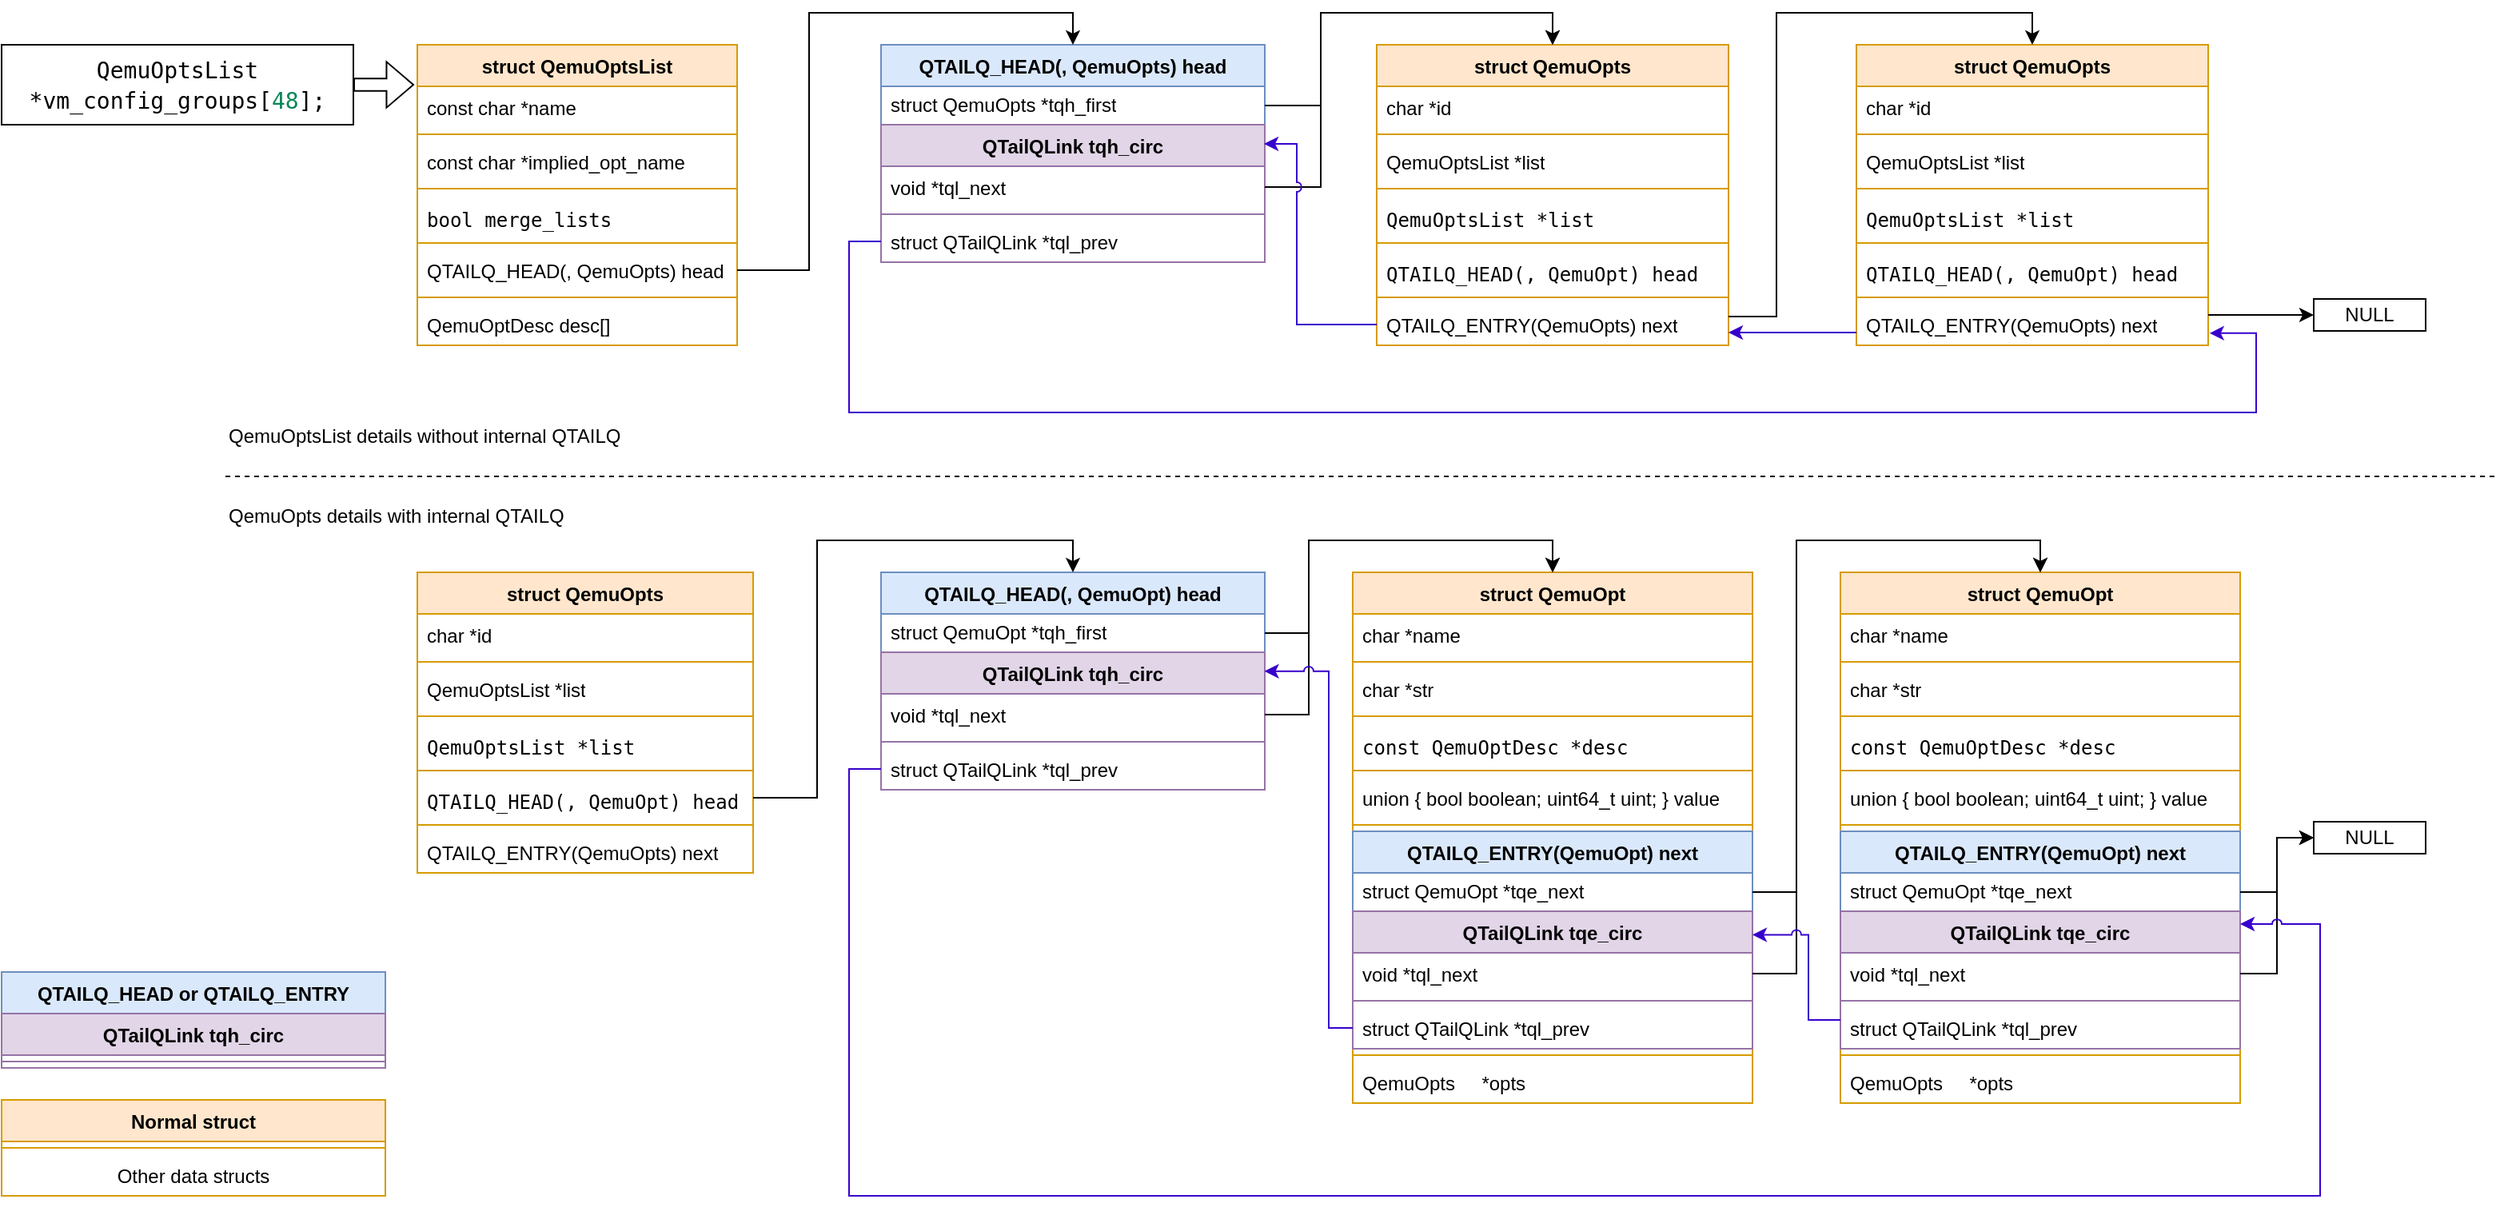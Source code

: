 <mxfile version="@DRAWIO-VERSION@">
  <diagram name="第 1 页" id="wlCmovf6M4y3ghpHGSrA">
    <mxGraphModel dx="1728" dy="1122" grid="1" gridSize="10" guides="1" tooltips="1" connect="1" arrows="1" fold="1" page="1" pageScale="1" pageWidth="827" pageHeight="1169" math="0" shadow="0">
      <root>
        <mxCell id="0" />
        <mxCell id="1" parent="0" />
        <mxCell id="dmKb26-EE7EQQu3DMDBA-1" value="struct QemuOptsList" style="swimlane;fontStyle=1;align=center;verticalAlign=top;childLayout=stackLayout;horizontal=1;startSize=26;horizontalStack=0;resizeParent=1;resizeParentMax=0;resizeLast=0;collapsible=1;marginBottom=0;whiteSpace=wrap;html=1;fillColor=#ffe6cc;strokeColor=#d79b00;" parent="1" vertex="1">
          <mxGeometry x="290" y="50" width="200" height="188" as="geometry">
            <mxRectangle x="70" y="60" width="160" height="30" as="alternateBounds" />
          </mxGeometry>
        </mxCell>
        <mxCell id="dmKb26-EE7EQQu3DMDBA-2" value="const char *name" style="text;strokeColor=none;fillColor=none;align=left;verticalAlign=top;spacingLeft=4;spacingRight=4;overflow=hidden;rotatable=0;points=[[0,0.5],[1,0.5]];portConstraint=eastwest;whiteSpace=wrap;html=1;" parent="dmKb26-EE7EQQu3DMDBA-1" vertex="1">
          <mxGeometry y="26" width="200" height="26" as="geometry" />
        </mxCell>
        <mxCell id="dmKb26-EE7EQQu3DMDBA-3" value="" style="line;strokeWidth=1;fillColor=none;align=left;verticalAlign=middle;spacingTop=-1;spacingLeft=3;spacingRight=3;rotatable=0;labelPosition=right;points=[];portConstraint=eastwest;strokeColor=inherit;" parent="dmKb26-EE7EQQu3DMDBA-1" vertex="1">
          <mxGeometry y="52" width="200" height="8" as="geometry" />
        </mxCell>
        <mxCell id="dmKb26-EE7EQQu3DMDBA-4" value="const char *implied_opt_name" style="text;strokeColor=none;fillColor=none;align=left;verticalAlign=top;spacingLeft=4;spacingRight=4;overflow=hidden;rotatable=0;points=[[0,0.5],[1,0.5]];portConstraint=eastwest;whiteSpace=wrap;html=1;" parent="dmKb26-EE7EQQu3DMDBA-1" vertex="1">
          <mxGeometry y="60" width="200" height="26" as="geometry" />
        </mxCell>
        <mxCell id="dmKb26-EE7EQQu3DMDBA-11" style="line;strokeWidth=1;fillColor=none;align=left;verticalAlign=middle;spacingTop=-1;spacingLeft=3;spacingRight=3;rotatable=0;labelPosition=right;points=[];portConstraint=eastwest;strokeColor=inherit;" parent="dmKb26-EE7EQQu3DMDBA-1" vertex="1">
          <mxGeometry y="86" width="200" height="8" as="geometry" />
        </mxCell>
        <mxCell id="dmKb26-EE7EQQu3DMDBA-12" value="&lt;div style=&quot;background-color: rgb(255, 255, 255); font-family: &amp;quot;Droid Sans Mono&amp;quot;, &amp;quot;monospace&amp;quot;, monospace; line-height: 19px;&quot;&gt;&lt;font style=&quot;font-size: 12px;&quot;&gt;bool merge_lists&lt;/font&gt;&lt;/div&gt;" style="text;strokeColor=none;fillColor=none;align=left;verticalAlign=top;spacingLeft=4;spacingRight=4;overflow=hidden;rotatable=0;points=[[0,0.5],[1,0.5]];portConstraint=eastwest;whiteSpace=wrap;html=1;" parent="dmKb26-EE7EQQu3DMDBA-1" vertex="1">
          <mxGeometry y="94" width="200" height="26" as="geometry" />
        </mxCell>
        <mxCell id="dmKb26-EE7EQQu3DMDBA-10" style="line;strokeWidth=1;fillColor=none;align=left;verticalAlign=middle;spacingTop=-1;spacingLeft=3;spacingRight=3;rotatable=0;labelPosition=right;points=[];portConstraint=eastwest;strokeColor=inherit;" parent="dmKb26-EE7EQQu3DMDBA-1" vertex="1">
          <mxGeometry y="120" width="200" height="8" as="geometry" />
        </mxCell>
        <mxCell id="dmKb26-EE7EQQu3DMDBA-13" value="QTAILQ_HEAD(, QemuOpts) head" style="text;strokeColor=none;fillColor=none;align=left;verticalAlign=top;spacingLeft=4;spacingRight=4;overflow=hidden;rotatable=0;points=[[0,0.5],[1,0.5]];portConstraint=eastwest;whiteSpace=wrap;html=1;" parent="dmKb26-EE7EQQu3DMDBA-1" vertex="1">
          <mxGeometry y="128" width="200" height="26" as="geometry" />
        </mxCell>
        <mxCell id="dmKb26-EE7EQQu3DMDBA-15" style="line;strokeWidth=1;fillColor=none;align=left;verticalAlign=middle;spacingTop=-1;spacingLeft=3;spacingRight=3;rotatable=0;labelPosition=right;points=[];portConstraint=eastwest;strokeColor=inherit;" parent="dmKb26-EE7EQQu3DMDBA-1" vertex="1">
          <mxGeometry y="154" width="200" height="8" as="geometry" />
        </mxCell>
        <mxCell id="dmKb26-EE7EQQu3DMDBA-14" value="QemuOptDesc desc[]" style="text;strokeColor=none;fillColor=none;align=left;verticalAlign=top;spacingLeft=4;spacingRight=4;overflow=hidden;rotatable=0;points=[[0,0.5],[1,0.5]];portConstraint=eastwest;whiteSpace=wrap;html=1;" parent="dmKb26-EE7EQQu3DMDBA-1" vertex="1">
          <mxGeometry y="162" width="200" height="26" as="geometry" />
        </mxCell>
        <mxCell id="dmKb26-EE7EQQu3DMDBA-16" value="struct QemuOpt" style="swimlane;fontStyle=1;align=center;verticalAlign=top;childLayout=stackLayout;horizontal=1;startSize=26;horizontalStack=0;resizeParent=1;resizeParentMax=0;resizeLast=0;collapsible=1;marginBottom=0;whiteSpace=wrap;html=1;fillColor=#ffe6cc;strokeColor=#d79b00;" parent="1" vertex="1">
          <mxGeometry x="875" y="380" width="250" height="332" as="geometry">
            <mxRectangle x="70" y="60" width="160" height="30" as="alternateBounds" />
          </mxGeometry>
        </mxCell>
        <mxCell id="dmKb26-EE7EQQu3DMDBA-17" value="char *name" style="text;strokeColor=none;fillColor=none;align=left;verticalAlign=top;spacingLeft=4;spacingRight=4;overflow=hidden;rotatable=0;points=[[0,0.5],[1,0.5]];portConstraint=eastwest;whiteSpace=wrap;html=1;" parent="dmKb26-EE7EQQu3DMDBA-16" vertex="1">
          <mxGeometry y="26" width="250" height="26" as="geometry" />
        </mxCell>
        <mxCell id="dmKb26-EE7EQQu3DMDBA-18" value="" style="line;strokeWidth=1;fillColor=none;align=left;verticalAlign=middle;spacingTop=-1;spacingLeft=3;spacingRight=3;rotatable=0;labelPosition=right;points=[];portConstraint=eastwest;strokeColor=inherit;" parent="dmKb26-EE7EQQu3DMDBA-16" vertex="1">
          <mxGeometry y="52" width="250" height="8" as="geometry" />
        </mxCell>
        <mxCell id="dmKb26-EE7EQQu3DMDBA-19" value="char *str" style="text;strokeColor=none;fillColor=none;align=left;verticalAlign=top;spacingLeft=4;spacingRight=4;overflow=hidden;rotatable=0;points=[[0,0.5],[1,0.5]];portConstraint=eastwest;whiteSpace=wrap;html=1;" parent="dmKb26-EE7EQQu3DMDBA-16" vertex="1">
          <mxGeometry y="60" width="250" height="26" as="geometry" />
        </mxCell>
        <mxCell id="dmKb26-EE7EQQu3DMDBA-20" style="line;strokeWidth=1;fillColor=none;align=left;verticalAlign=middle;spacingTop=-1;spacingLeft=3;spacingRight=3;rotatable=0;labelPosition=right;points=[];portConstraint=eastwest;strokeColor=inherit;" parent="dmKb26-EE7EQQu3DMDBA-16" vertex="1">
          <mxGeometry y="86" width="250" height="8" as="geometry" />
        </mxCell>
        <mxCell id="dmKb26-EE7EQQu3DMDBA-21" value="&lt;div style=&quot;background-color: rgb(255, 255, 255); font-family: &amp;quot;Droid Sans Mono&amp;quot;, &amp;quot;monospace&amp;quot;, monospace; line-height: 19px;&quot;&gt;&lt;font style=&quot;font-size: 12px;&quot;&gt;const QemuOptDesc *desc&lt;/font&gt;&lt;/div&gt;" style="text;strokeColor=none;fillColor=none;align=left;verticalAlign=top;spacingLeft=4;spacingRight=4;overflow=hidden;rotatable=0;points=[[0,0.5],[1,0.5]];portConstraint=eastwest;whiteSpace=wrap;html=1;" parent="dmKb26-EE7EQQu3DMDBA-16" vertex="1">
          <mxGeometry y="94" width="250" height="26" as="geometry" />
        </mxCell>
        <mxCell id="dmKb26-EE7EQQu3DMDBA-22" style="line;strokeWidth=1;fillColor=none;align=left;verticalAlign=middle;spacingTop=-1;spacingLeft=3;spacingRight=3;rotatable=0;labelPosition=right;points=[];portConstraint=eastwest;strokeColor=inherit;" parent="dmKb26-EE7EQQu3DMDBA-16" vertex="1">
          <mxGeometry y="120" width="250" height="8" as="geometry" />
        </mxCell>
        <mxCell id="dmKb26-EE7EQQu3DMDBA-23" value="&lt;div&gt;union {&lt;span style=&quot;background-color: initial;&quot;&gt;&amp;nbsp;bool boolean;&lt;/span&gt;&lt;span style=&quot;background-color: initial;&quot;&gt;&amp;nbsp;uint64_t uint;&lt;/span&gt;&lt;span style=&quot;background-color: initial;&quot;&gt;&amp;nbsp;} value&lt;/span&gt;&lt;/div&gt;" style="text;strokeColor=none;fillColor=none;align=left;verticalAlign=top;spacingLeft=4;spacingRight=4;overflow=hidden;rotatable=0;points=[[0,0.5],[1,0.5]];portConstraint=eastwest;whiteSpace=wrap;html=1;" parent="dmKb26-EE7EQQu3DMDBA-16" vertex="1">
          <mxGeometry y="128" width="250" height="26" as="geometry" />
        </mxCell>
        <mxCell id="dmKb26-EE7EQQu3DMDBA-24" style="line;strokeWidth=1;fillColor=none;align=left;verticalAlign=middle;spacingTop=-1;spacingLeft=3;spacingRight=3;rotatable=0;labelPosition=right;points=[];portConstraint=eastwest;strokeColor=inherit;" parent="dmKb26-EE7EQQu3DMDBA-16" vertex="1">
          <mxGeometry y="154" width="250" height="8" as="geometry" />
        </mxCell>
        <mxCell id="dmKb26-EE7EQQu3DMDBA-71" value="QTAILQ_ENTRY(QemuOpt) next" style="swimlane;fontStyle=1;align=center;verticalAlign=top;childLayout=stackLayout;horizontal=1;startSize=26;horizontalStack=0;resizeParent=1;resizeParentMax=0;resizeLast=0;collapsible=1;marginBottom=0;whiteSpace=wrap;html=1;fillColor=#dae8fc;strokeColor=#6c8ebf;" parent="dmKb26-EE7EQQu3DMDBA-16" vertex="1">
          <mxGeometry y="162" width="250" height="136" as="geometry">
            <mxRectangle y="162" width="250" height="30" as="alternateBounds" />
          </mxGeometry>
        </mxCell>
        <mxCell id="dmKb26-EE7EQQu3DMDBA-72" value="struct QemuOpt *tqe_next" style="text;strokeColor=none;fillColor=none;align=left;verticalAlign=middle;spacingLeft=4;spacingRight=4;overflow=hidden;rotatable=0;points=[[0,0.5],[1,0.5]];portConstraint=eastwest;whiteSpace=wrap;html=1;" parent="dmKb26-EE7EQQu3DMDBA-71" vertex="1">
          <mxGeometry y="26" width="250" height="24" as="geometry" />
        </mxCell>
        <mxCell id="dmKb26-EE7EQQu3DMDBA-73" value="QTailQLink&amp;nbsp;tqe_circ" style="swimlane;fontStyle=1;align=center;verticalAlign=top;childLayout=stackLayout;horizontal=1;startSize=26;horizontalStack=0;resizeParent=1;resizeParentMax=0;resizeLast=0;collapsible=1;marginBottom=0;whiteSpace=wrap;html=1;fillColor=#e1d5e7;strokeColor=#9673a6;" parent="dmKb26-EE7EQQu3DMDBA-71" vertex="1">
          <mxGeometry y="50" width="250" height="86" as="geometry">
            <mxRectangle y="50" width="250" height="30" as="alternateBounds" />
          </mxGeometry>
        </mxCell>
        <mxCell id="dmKb26-EE7EQQu3DMDBA-74" value="void *tql_next" style="text;strokeColor=none;fillColor=none;align=left;verticalAlign=top;spacingLeft=4;spacingRight=4;overflow=hidden;rotatable=0;points=[[0,0.5],[1,0.5]];portConstraint=eastwest;whiteSpace=wrap;html=1;" parent="dmKb26-EE7EQQu3DMDBA-73" vertex="1">
          <mxGeometry y="26" width="250" height="26" as="geometry" />
        </mxCell>
        <mxCell id="dmKb26-EE7EQQu3DMDBA-75" value="" style="line;strokeWidth=1;fillColor=none;align=left;verticalAlign=middle;spacingTop=-1;spacingLeft=3;spacingRight=3;rotatable=0;labelPosition=right;points=[];portConstraint=eastwest;strokeColor=inherit;" parent="dmKb26-EE7EQQu3DMDBA-73" vertex="1">
          <mxGeometry y="52" width="250" height="8" as="geometry" />
        </mxCell>
        <mxCell id="dmKb26-EE7EQQu3DMDBA-76" value="struct QTailQLink *tql_prev" style="text;strokeColor=none;fillColor=none;align=left;verticalAlign=top;spacingLeft=4;spacingRight=4;overflow=hidden;rotatable=0;points=[[0,0.5],[1,0.5]];portConstraint=eastwest;whiteSpace=wrap;html=1;" parent="dmKb26-EE7EQQu3DMDBA-73" vertex="1">
          <mxGeometry y="60" width="250" height="26" as="geometry" />
        </mxCell>
        <mxCell id="dmKb26-EE7EQQu3DMDBA-27" style="line;strokeWidth=1;fillColor=none;align=left;verticalAlign=middle;spacingTop=-1;spacingLeft=3;spacingRight=3;rotatable=0;labelPosition=right;points=[];portConstraint=eastwest;strokeColor=inherit;" parent="dmKb26-EE7EQQu3DMDBA-16" vertex="1">
          <mxGeometry y="298" width="250" height="8" as="geometry" />
        </mxCell>
        <mxCell id="dmKb26-EE7EQQu3DMDBA-25" value="QemuOpts&amp;nbsp; &amp;nbsp; &amp;nbsp;*opts" style="text;strokeColor=none;fillColor=none;align=left;verticalAlign=top;spacingLeft=4;spacingRight=4;overflow=hidden;rotatable=0;points=[[0,0.5],[1,0.5]];portConstraint=eastwest;whiteSpace=wrap;html=1;" parent="dmKb26-EE7EQQu3DMDBA-16" vertex="1">
          <mxGeometry y="306" width="250" height="26" as="geometry" />
        </mxCell>
        <mxCell id="dmKb26-EE7EQQu3DMDBA-28" value="struct QemuOpts" style="swimlane;fontStyle=1;align=center;verticalAlign=top;childLayout=stackLayout;horizontal=1;startSize=26;horizontalStack=0;resizeParent=1;resizeParentMax=0;resizeLast=0;collapsible=1;marginBottom=0;whiteSpace=wrap;html=1;fillColor=#ffe6cc;strokeColor=#d79b00;" parent="1" vertex="1">
          <mxGeometry x="290" y="380" width="210" height="188" as="geometry">
            <mxRectangle x="70" y="60" width="160" height="30" as="alternateBounds" />
          </mxGeometry>
        </mxCell>
        <mxCell id="dmKb26-EE7EQQu3DMDBA-29" value="char *id" style="text;strokeColor=none;fillColor=none;align=left;verticalAlign=top;spacingLeft=4;spacingRight=4;overflow=hidden;rotatable=0;points=[[0,0.5],[1,0.5]];portConstraint=eastwest;whiteSpace=wrap;html=1;" parent="dmKb26-EE7EQQu3DMDBA-28" vertex="1">
          <mxGeometry y="26" width="210" height="26" as="geometry" />
        </mxCell>
        <mxCell id="dmKb26-EE7EQQu3DMDBA-30" value="" style="line;strokeWidth=1;fillColor=none;align=left;verticalAlign=middle;spacingTop=-1;spacingLeft=3;spacingRight=3;rotatable=0;labelPosition=right;points=[];portConstraint=eastwest;strokeColor=inherit;" parent="dmKb26-EE7EQQu3DMDBA-28" vertex="1">
          <mxGeometry y="52" width="210" height="8" as="geometry" />
        </mxCell>
        <mxCell id="dmKb26-EE7EQQu3DMDBA-31" value="QemuOptsList *list" style="text;strokeColor=none;fillColor=none;align=left;verticalAlign=top;spacingLeft=4;spacingRight=4;overflow=hidden;rotatable=0;points=[[0,0.5],[1,0.5]];portConstraint=eastwest;whiteSpace=wrap;html=1;" parent="dmKb26-EE7EQQu3DMDBA-28" vertex="1">
          <mxGeometry y="60" width="210" height="26" as="geometry" />
        </mxCell>
        <mxCell id="dmKb26-EE7EQQu3DMDBA-32" style="line;strokeWidth=1;fillColor=none;align=left;verticalAlign=middle;spacingTop=-1;spacingLeft=3;spacingRight=3;rotatable=0;labelPosition=right;points=[];portConstraint=eastwest;strokeColor=inherit;" parent="dmKb26-EE7EQQu3DMDBA-28" vertex="1">
          <mxGeometry y="86" width="210" height="8" as="geometry" />
        </mxCell>
        <mxCell id="dmKb26-EE7EQQu3DMDBA-33" value="&lt;div style=&quot;background-color: rgb(255, 255, 255); font-family: &amp;quot;Droid Sans Mono&amp;quot;, &amp;quot;monospace&amp;quot;, monospace; line-height: 19px;&quot;&gt;&lt;font style=&quot;font-size: 12px;&quot;&gt;QemuOptsList *list&lt;/font&gt;&lt;/div&gt;" style="text;strokeColor=none;fillColor=none;align=left;verticalAlign=top;spacingLeft=4;spacingRight=4;overflow=hidden;rotatable=0;points=[[0,0.5],[1,0.5]];portConstraint=eastwest;whiteSpace=wrap;html=1;" parent="dmKb26-EE7EQQu3DMDBA-28" vertex="1">
          <mxGeometry y="94" width="210" height="26" as="geometry" />
        </mxCell>
        <mxCell id="dmKb26-EE7EQQu3DMDBA-34" style="line;strokeWidth=1;fillColor=none;align=left;verticalAlign=middle;spacingTop=-1;spacingLeft=3;spacingRight=3;rotatable=0;labelPosition=right;points=[];portConstraint=eastwest;strokeColor=inherit;" parent="dmKb26-EE7EQQu3DMDBA-28" vertex="1">
          <mxGeometry y="120" width="210" height="8" as="geometry" />
        </mxCell>
        <mxCell id="dmKb26-EE7EQQu3DMDBA-35" value="&lt;div style=&quot;background-color: rgb(255, 255, 255); line-height: 19px;&quot;&gt;&lt;font face=&quot;Droid Sans Mono, monospace, monospace&quot;&gt;QTAILQ_HEAD(, QemuOpt) head&lt;/font&gt;&lt;br&gt;&lt;/div&gt;" style="text;strokeColor=none;fillColor=none;align=left;verticalAlign=top;spacingLeft=4;spacingRight=4;overflow=hidden;rotatable=0;points=[[0,0.5],[1,0.5]];portConstraint=eastwest;whiteSpace=wrap;html=1;" parent="dmKb26-EE7EQQu3DMDBA-28" vertex="1">
          <mxGeometry y="128" width="210" height="26" as="geometry" />
        </mxCell>
        <mxCell id="dmKb26-EE7EQQu3DMDBA-36" style="line;strokeWidth=1;fillColor=none;align=left;verticalAlign=middle;spacingTop=-1;spacingLeft=3;spacingRight=3;rotatable=0;labelPosition=right;points=[];portConstraint=eastwest;strokeColor=inherit;" parent="dmKb26-EE7EQQu3DMDBA-28" vertex="1">
          <mxGeometry y="154" width="210" height="8" as="geometry" />
        </mxCell>
        <mxCell id="dmKb26-EE7EQQu3DMDBA-37" value="QTAILQ_ENTRY(QemuOpts) next" style="text;strokeColor=none;fillColor=none;align=left;verticalAlign=top;spacingLeft=4;spacingRight=4;overflow=hidden;rotatable=0;points=[[0,0.5],[1,0.5]];portConstraint=eastwest;whiteSpace=wrap;html=1;" parent="dmKb26-EE7EQQu3DMDBA-28" vertex="1">
          <mxGeometry y="162" width="210" height="26" as="geometry" />
        </mxCell>
        <mxCell id="dmKb26-EE7EQQu3DMDBA-38" value="QTAILQ_HEAD(, QemuOpt) head" style="swimlane;fontStyle=1;align=center;verticalAlign=top;childLayout=stackLayout;horizontal=1;startSize=26;horizontalStack=0;resizeParent=1;resizeParentMax=0;resizeLast=0;collapsible=1;marginBottom=0;whiteSpace=wrap;html=1;fillColor=#dae8fc;strokeColor=#6c8ebf;" parent="1" vertex="1">
          <mxGeometry x="580" y="380" width="240" height="136" as="geometry">
            <mxRectangle x="70" y="60" width="160" height="30" as="alternateBounds" />
          </mxGeometry>
        </mxCell>
        <mxCell id="dmKb26-EE7EQQu3DMDBA-39" value="struct QemuOpt *tqh_first" style="text;strokeColor=none;fillColor=none;align=left;verticalAlign=middle;spacingLeft=4;spacingRight=4;overflow=hidden;rotatable=0;points=[[0,0.5],[1,0.5]];portConstraint=eastwest;whiteSpace=wrap;html=1;" parent="dmKb26-EE7EQQu3DMDBA-38" vertex="1">
          <mxGeometry y="26" width="240" height="24" as="geometry" />
        </mxCell>
        <mxCell id="dmKb26-EE7EQQu3DMDBA-48" value="QTailQLink&amp;nbsp;tqh_circ" style="swimlane;fontStyle=1;align=center;verticalAlign=top;childLayout=stackLayout;horizontal=1;startSize=26;horizontalStack=0;resizeParent=1;resizeParentMax=0;resizeLast=0;collapsible=1;marginBottom=0;whiteSpace=wrap;html=1;fillColor=#e1d5e7;strokeColor=#9673a6;" parent="dmKb26-EE7EQQu3DMDBA-38" vertex="1">
          <mxGeometry y="50" width="240" height="86" as="geometry" />
        </mxCell>
        <mxCell id="dmKb26-EE7EQQu3DMDBA-49" value="void *tql_next" style="text;strokeColor=none;fillColor=none;align=left;verticalAlign=top;spacingLeft=4;spacingRight=4;overflow=hidden;rotatable=0;points=[[0,0.5],[1,0.5]];portConstraint=eastwest;whiteSpace=wrap;html=1;" parent="dmKb26-EE7EQQu3DMDBA-48" vertex="1">
          <mxGeometry y="26" width="240" height="26" as="geometry" />
        </mxCell>
        <mxCell id="dmKb26-EE7EQQu3DMDBA-50" value="" style="line;strokeWidth=1;fillColor=none;align=left;verticalAlign=middle;spacingTop=-1;spacingLeft=3;spacingRight=3;rotatable=0;labelPosition=right;points=[];portConstraint=eastwest;strokeColor=inherit;" parent="dmKb26-EE7EQQu3DMDBA-48" vertex="1">
          <mxGeometry y="52" width="240" height="8" as="geometry" />
        </mxCell>
        <mxCell id="dmKb26-EE7EQQu3DMDBA-51" value="struct QTailQLink *tql_prev" style="text;strokeColor=none;fillColor=none;align=left;verticalAlign=top;spacingLeft=4;spacingRight=4;overflow=hidden;rotatable=0;points=[[0,0.5],[1,0.5]];portConstraint=eastwest;whiteSpace=wrap;html=1;" parent="dmKb26-EE7EQQu3DMDBA-48" vertex="1">
          <mxGeometry y="60" width="240" height="26" as="geometry" />
        </mxCell>
        <mxCell id="dmKb26-EE7EQQu3DMDBA-53" style="edgeStyle=orthogonalEdgeStyle;rounded=0;orthogonalLoop=1;jettySize=auto;html=1;entryX=0.5;entryY=0;entryDx=0;entryDy=0;" parent="1" source="dmKb26-EE7EQQu3DMDBA-39" target="dmKb26-EE7EQQu3DMDBA-16" edge="1">
          <mxGeometry relative="1" as="geometry" />
        </mxCell>
        <mxCell id="dmKb26-EE7EQQu3DMDBA-54" style="edgeStyle=orthogonalEdgeStyle;rounded=0;orthogonalLoop=1;jettySize=auto;html=1;entryX=0.5;entryY=0;entryDx=0;entryDy=0;" parent="1" source="dmKb26-EE7EQQu3DMDBA-49" target="dmKb26-EE7EQQu3DMDBA-16" edge="1">
          <mxGeometry relative="1" as="geometry" />
        </mxCell>
        <mxCell id="dmKb26-EE7EQQu3DMDBA-77" value="struct QemuOpt" style="swimlane;fontStyle=1;align=center;verticalAlign=top;childLayout=stackLayout;horizontal=1;startSize=26;horizontalStack=0;resizeParent=1;resizeParentMax=0;resizeLast=0;collapsible=1;marginBottom=0;whiteSpace=wrap;html=1;fillColor=#ffe6cc;strokeColor=#d79b00;" parent="1" vertex="1">
          <mxGeometry x="1180" y="380" width="250" height="332" as="geometry">
            <mxRectangle x="70" y="60" width="160" height="30" as="alternateBounds" />
          </mxGeometry>
        </mxCell>
        <mxCell id="dmKb26-EE7EQQu3DMDBA-78" value="char *name" style="text;strokeColor=none;fillColor=none;align=left;verticalAlign=top;spacingLeft=4;spacingRight=4;overflow=hidden;rotatable=0;points=[[0,0.5],[1,0.5]];portConstraint=eastwest;whiteSpace=wrap;html=1;" parent="dmKb26-EE7EQQu3DMDBA-77" vertex="1">
          <mxGeometry y="26" width="250" height="26" as="geometry" />
        </mxCell>
        <mxCell id="dmKb26-EE7EQQu3DMDBA-79" value="" style="line;strokeWidth=1;fillColor=none;align=left;verticalAlign=middle;spacingTop=-1;spacingLeft=3;spacingRight=3;rotatable=0;labelPosition=right;points=[];portConstraint=eastwest;strokeColor=inherit;" parent="dmKb26-EE7EQQu3DMDBA-77" vertex="1">
          <mxGeometry y="52" width="250" height="8" as="geometry" />
        </mxCell>
        <mxCell id="dmKb26-EE7EQQu3DMDBA-80" value="char *str" style="text;strokeColor=none;fillColor=none;align=left;verticalAlign=top;spacingLeft=4;spacingRight=4;overflow=hidden;rotatable=0;points=[[0,0.5],[1,0.5]];portConstraint=eastwest;whiteSpace=wrap;html=1;" parent="dmKb26-EE7EQQu3DMDBA-77" vertex="1">
          <mxGeometry y="60" width="250" height="26" as="geometry" />
        </mxCell>
        <mxCell id="dmKb26-EE7EQQu3DMDBA-81" style="line;strokeWidth=1;fillColor=none;align=left;verticalAlign=middle;spacingTop=-1;spacingLeft=3;spacingRight=3;rotatable=0;labelPosition=right;points=[];portConstraint=eastwest;strokeColor=inherit;" parent="dmKb26-EE7EQQu3DMDBA-77" vertex="1">
          <mxGeometry y="86" width="250" height="8" as="geometry" />
        </mxCell>
        <mxCell id="dmKb26-EE7EQQu3DMDBA-82" value="&lt;div style=&quot;background-color: rgb(255, 255, 255); font-family: &amp;quot;Droid Sans Mono&amp;quot;, &amp;quot;monospace&amp;quot;, monospace; line-height: 19px;&quot;&gt;&lt;font style=&quot;font-size: 12px;&quot;&gt;const QemuOptDesc *desc&lt;/font&gt;&lt;/div&gt;" style="text;strokeColor=none;fillColor=none;align=left;verticalAlign=top;spacingLeft=4;spacingRight=4;overflow=hidden;rotatable=0;points=[[0,0.5],[1,0.5]];portConstraint=eastwest;whiteSpace=wrap;html=1;" parent="dmKb26-EE7EQQu3DMDBA-77" vertex="1">
          <mxGeometry y="94" width="250" height="26" as="geometry" />
        </mxCell>
        <mxCell id="dmKb26-EE7EQQu3DMDBA-83" style="line;strokeWidth=1;fillColor=none;align=left;verticalAlign=middle;spacingTop=-1;spacingLeft=3;spacingRight=3;rotatable=0;labelPosition=right;points=[];portConstraint=eastwest;strokeColor=inherit;" parent="dmKb26-EE7EQQu3DMDBA-77" vertex="1">
          <mxGeometry y="120" width="250" height="8" as="geometry" />
        </mxCell>
        <mxCell id="dmKb26-EE7EQQu3DMDBA-84" value="&lt;div&gt;union {&lt;span style=&quot;background-color: initial;&quot;&gt;&amp;nbsp;bool boolean;&lt;/span&gt;&lt;span style=&quot;background-color: initial;&quot;&gt;&amp;nbsp;uint64_t uint;&lt;/span&gt;&lt;span style=&quot;background-color: initial;&quot;&gt;&amp;nbsp;} value&lt;/span&gt;&lt;/div&gt;" style="text;strokeColor=none;fillColor=none;align=left;verticalAlign=top;spacingLeft=4;spacingRight=4;overflow=hidden;rotatable=0;points=[[0,0.5],[1,0.5]];portConstraint=eastwest;whiteSpace=wrap;html=1;" parent="dmKb26-EE7EQQu3DMDBA-77" vertex="1">
          <mxGeometry y="128" width="250" height="26" as="geometry" />
        </mxCell>
        <mxCell id="dmKb26-EE7EQQu3DMDBA-85" style="line;strokeWidth=1;fillColor=none;align=left;verticalAlign=middle;spacingTop=-1;spacingLeft=3;spacingRight=3;rotatable=0;labelPosition=right;points=[];portConstraint=eastwest;strokeColor=inherit;" parent="dmKb26-EE7EQQu3DMDBA-77" vertex="1">
          <mxGeometry y="154" width="250" height="8" as="geometry" />
        </mxCell>
        <mxCell id="dmKb26-EE7EQQu3DMDBA-86" value="QTAILQ_ENTRY(QemuOpt) next" style="swimlane;fontStyle=1;align=center;verticalAlign=top;childLayout=stackLayout;horizontal=1;startSize=26;horizontalStack=0;resizeParent=1;resizeParentMax=0;resizeLast=0;collapsible=1;marginBottom=0;whiteSpace=wrap;html=1;fillColor=#dae8fc;strokeColor=#6c8ebf;" parent="dmKb26-EE7EQQu3DMDBA-77" vertex="1">
          <mxGeometry y="162" width="250" height="136" as="geometry">
            <mxRectangle y="162" width="250" height="30" as="alternateBounds" />
          </mxGeometry>
        </mxCell>
        <mxCell id="dmKb26-EE7EQQu3DMDBA-87" value="struct QemuOpt *tqe_next" style="text;strokeColor=none;fillColor=none;align=left;verticalAlign=middle;spacingLeft=4;spacingRight=4;overflow=hidden;rotatable=0;points=[[0,0.5],[1,0.5]];portConstraint=eastwest;whiteSpace=wrap;html=1;" parent="dmKb26-EE7EQQu3DMDBA-86" vertex="1">
          <mxGeometry y="26" width="250" height="24" as="geometry" />
        </mxCell>
        <mxCell id="dmKb26-EE7EQQu3DMDBA-88" value="QTailQLink&amp;nbsp;tqe_circ" style="swimlane;fontStyle=1;align=center;verticalAlign=top;childLayout=stackLayout;horizontal=1;startSize=26;horizontalStack=0;resizeParent=1;resizeParentMax=0;resizeLast=0;collapsible=1;marginBottom=0;whiteSpace=wrap;html=1;fillColor=#e1d5e7;strokeColor=#9673a6;" parent="dmKb26-EE7EQQu3DMDBA-86" vertex="1">
          <mxGeometry y="50" width="250" height="86" as="geometry">
            <mxRectangle y="50" width="250" height="30" as="alternateBounds" />
          </mxGeometry>
        </mxCell>
        <mxCell id="dmKb26-EE7EQQu3DMDBA-89" value="void *tql_next" style="text;strokeColor=none;fillColor=none;align=left;verticalAlign=top;spacingLeft=4;spacingRight=4;overflow=hidden;rotatable=0;points=[[0,0.5],[1,0.5]];portConstraint=eastwest;whiteSpace=wrap;html=1;" parent="dmKb26-EE7EQQu3DMDBA-88" vertex="1">
          <mxGeometry y="26" width="250" height="26" as="geometry" />
        </mxCell>
        <mxCell id="dmKb26-EE7EQQu3DMDBA-90" value="" style="line;strokeWidth=1;fillColor=none;align=left;verticalAlign=middle;spacingTop=-1;spacingLeft=3;spacingRight=3;rotatable=0;labelPosition=right;points=[];portConstraint=eastwest;strokeColor=inherit;" parent="dmKb26-EE7EQQu3DMDBA-88" vertex="1">
          <mxGeometry y="52" width="250" height="8" as="geometry" />
        </mxCell>
        <mxCell id="dmKb26-EE7EQQu3DMDBA-91" value="struct QTailQLink *tql_prev" style="text;strokeColor=none;fillColor=none;align=left;verticalAlign=top;spacingLeft=4;spacingRight=4;overflow=hidden;rotatable=0;points=[[0,0.5],[1,0.5]];portConstraint=eastwest;whiteSpace=wrap;html=1;" parent="dmKb26-EE7EQQu3DMDBA-88" vertex="1">
          <mxGeometry y="60" width="250" height="26" as="geometry" />
        </mxCell>
        <mxCell id="dmKb26-EE7EQQu3DMDBA-92" style="line;strokeWidth=1;fillColor=none;align=left;verticalAlign=middle;spacingTop=-1;spacingLeft=3;spacingRight=3;rotatable=0;labelPosition=right;points=[];portConstraint=eastwest;strokeColor=inherit;" parent="dmKb26-EE7EQQu3DMDBA-77" vertex="1">
          <mxGeometry y="298" width="250" height="8" as="geometry" />
        </mxCell>
        <mxCell id="dmKb26-EE7EQQu3DMDBA-93" value="QemuOpts&amp;nbsp; &amp;nbsp; &amp;nbsp;*opts" style="text;strokeColor=none;fillColor=none;align=left;verticalAlign=top;spacingLeft=4;spacingRight=4;overflow=hidden;rotatable=0;points=[[0,0.5],[1,0.5]];portConstraint=eastwest;whiteSpace=wrap;html=1;" parent="dmKb26-EE7EQQu3DMDBA-77" vertex="1">
          <mxGeometry y="306" width="250" height="26" as="geometry" />
        </mxCell>
        <mxCell id="dmKb26-EE7EQQu3DMDBA-94" style="edgeStyle=orthogonalEdgeStyle;rounded=0;orthogonalLoop=1;jettySize=auto;html=1;entryX=0.5;entryY=0;entryDx=0;entryDy=0;" parent="1" source="dmKb26-EE7EQQu3DMDBA-72" target="dmKb26-EE7EQQu3DMDBA-77" edge="1">
          <mxGeometry relative="1" as="geometry">
            <mxPoint x="1210" y="550" as="targetPoint" />
          </mxGeometry>
        </mxCell>
        <mxCell id="dmKb26-EE7EQQu3DMDBA-95" style="edgeStyle=orthogonalEdgeStyle;rounded=0;orthogonalLoop=1;jettySize=auto;html=1;entryX=0.5;entryY=0;entryDx=0;entryDy=0;" parent="1" source="dmKb26-EE7EQQu3DMDBA-74" target="dmKb26-EE7EQQu3DMDBA-77" edge="1">
          <mxGeometry relative="1" as="geometry" />
        </mxCell>
        <mxCell id="dmKb26-EE7EQQu3DMDBA-96" style="edgeStyle=orthogonalEdgeStyle;rounded=0;orthogonalLoop=1;jettySize=auto;html=1;entryX=0.999;entryY=0.138;entryDx=0;entryDy=0;entryPerimeter=0;fillColor=#6a00ff;strokeColor=#3700CC;jumpStyle=arc;" parent="1" source="dmKb26-EE7EQQu3DMDBA-76" target="dmKb26-EE7EQQu3DMDBA-48" edge="1">
          <mxGeometry relative="1" as="geometry">
            <Array as="points">
              <mxPoint x="860" y="665" />
              <mxPoint x="860" y="442" />
            </Array>
          </mxGeometry>
        </mxCell>
        <mxCell id="dmKb26-EE7EQQu3DMDBA-97" style="edgeStyle=orthogonalEdgeStyle;rounded=0;orthogonalLoop=1;jettySize=auto;html=1;entryX=1.001;entryY=0.171;entryDx=0;entryDy=0;entryPerimeter=0;fillColor=#6a00ff;strokeColor=#3700CC;jumpStyle=arc;" parent="1" edge="1">
          <mxGeometry relative="1" as="geometry">
            <mxPoint x="1125" y="606.706" as="targetPoint" />
            <Array as="points">
              <mxPoint x="1160" y="660" />
              <mxPoint x="1160" y="607" />
            </Array>
            <mxPoint x="1180" y="660" as="sourcePoint" />
          </mxGeometry>
        </mxCell>
        <mxCell id="dmKb26-EE7EQQu3DMDBA-98" style="edgeStyle=orthogonalEdgeStyle;rounded=0;orthogonalLoop=1;jettySize=auto;html=1;entryX=0.5;entryY=0;entryDx=0;entryDy=0;" parent="1" source="dmKb26-EE7EQQu3DMDBA-35" target="dmKb26-EE7EQQu3DMDBA-38" edge="1">
          <mxGeometry relative="1" as="geometry" />
        </mxCell>
        <mxCell id="dmKb26-EE7EQQu3DMDBA-99" value="QTAILQ_HEAD(,&amp;nbsp;QemuOpts) head" style="swimlane;fontStyle=1;align=center;verticalAlign=top;childLayout=stackLayout;horizontal=1;startSize=26;horizontalStack=0;resizeParent=1;resizeParentMax=0;resizeLast=0;collapsible=1;marginBottom=0;whiteSpace=wrap;html=1;fillColor=#dae8fc;strokeColor=#6c8ebf;" parent="1" vertex="1">
          <mxGeometry x="580" y="50" width="240" height="136" as="geometry">
            <mxRectangle x="70" y="60" width="160" height="30" as="alternateBounds" />
          </mxGeometry>
        </mxCell>
        <mxCell id="dmKb26-EE7EQQu3DMDBA-100" value="struct QemuOpts&amp;nbsp;*tqh_first" style="text;strokeColor=none;fillColor=none;align=left;verticalAlign=middle;spacingLeft=4;spacingRight=4;overflow=hidden;rotatable=0;points=[[0,0.5],[1,0.5]];portConstraint=eastwest;whiteSpace=wrap;html=1;" parent="dmKb26-EE7EQQu3DMDBA-99" vertex="1">
          <mxGeometry y="26" width="240" height="24" as="geometry" />
        </mxCell>
        <mxCell id="dmKb26-EE7EQQu3DMDBA-101" value="QTailQLink&amp;nbsp;tqh_circ" style="swimlane;fontStyle=1;align=center;verticalAlign=top;childLayout=stackLayout;horizontal=1;startSize=26;horizontalStack=0;resizeParent=1;resizeParentMax=0;resizeLast=0;collapsible=1;marginBottom=0;whiteSpace=wrap;html=1;fillColor=#e1d5e7;strokeColor=#9673a6;" parent="dmKb26-EE7EQQu3DMDBA-99" vertex="1">
          <mxGeometry y="50" width="240" height="86" as="geometry" />
        </mxCell>
        <mxCell id="dmKb26-EE7EQQu3DMDBA-102" value="void *tql_next" style="text;strokeColor=none;fillColor=none;align=left;verticalAlign=top;spacingLeft=4;spacingRight=4;overflow=hidden;rotatable=0;points=[[0,0.5],[1,0.5]];portConstraint=eastwest;whiteSpace=wrap;html=1;" parent="dmKb26-EE7EQQu3DMDBA-101" vertex="1">
          <mxGeometry y="26" width="240" height="26" as="geometry" />
        </mxCell>
        <mxCell id="dmKb26-EE7EQQu3DMDBA-103" value="" style="line;strokeWidth=1;fillColor=none;align=left;verticalAlign=middle;spacingTop=-1;spacingLeft=3;spacingRight=3;rotatable=0;labelPosition=right;points=[];portConstraint=eastwest;strokeColor=inherit;" parent="dmKb26-EE7EQQu3DMDBA-101" vertex="1">
          <mxGeometry y="52" width="240" height="8" as="geometry" />
        </mxCell>
        <mxCell id="dmKb26-EE7EQQu3DMDBA-104" value="struct QTailQLink *tql_prev" style="text;strokeColor=none;fillColor=none;align=left;verticalAlign=top;spacingLeft=4;spacingRight=4;overflow=hidden;rotatable=0;points=[[0,0.5],[1,0.5]];portConstraint=eastwest;whiteSpace=wrap;html=1;" parent="dmKb26-EE7EQQu3DMDBA-101" vertex="1">
          <mxGeometry y="60" width="240" height="26" as="geometry" />
        </mxCell>
        <mxCell id="dmKb26-EE7EQQu3DMDBA-105" value="struct QemuOpts" style="swimlane;fontStyle=1;align=center;verticalAlign=top;childLayout=stackLayout;horizontal=1;startSize=26;horizontalStack=0;resizeParent=1;resizeParentMax=0;resizeLast=0;collapsible=1;marginBottom=0;whiteSpace=wrap;html=1;fillColor=#ffe6cc;strokeColor=#d79b00;" parent="1" vertex="1">
          <mxGeometry x="890" y="50" width="220" height="188" as="geometry">
            <mxRectangle x="70" y="60" width="160" height="30" as="alternateBounds" />
          </mxGeometry>
        </mxCell>
        <mxCell id="dmKb26-EE7EQQu3DMDBA-106" value="char *id" style="text;strokeColor=none;fillColor=none;align=left;verticalAlign=top;spacingLeft=4;spacingRight=4;overflow=hidden;rotatable=0;points=[[0,0.5],[1,0.5]];portConstraint=eastwest;whiteSpace=wrap;html=1;" parent="dmKb26-EE7EQQu3DMDBA-105" vertex="1">
          <mxGeometry y="26" width="220" height="26" as="geometry" />
        </mxCell>
        <mxCell id="dmKb26-EE7EQQu3DMDBA-107" value="" style="line;strokeWidth=1;fillColor=none;align=left;verticalAlign=middle;spacingTop=-1;spacingLeft=3;spacingRight=3;rotatable=0;labelPosition=right;points=[];portConstraint=eastwest;strokeColor=inherit;" parent="dmKb26-EE7EQQu3DMDBA-105" vertex="1">
          <mxGeometry y="52" width="220" height="8" as="geometry" />
        </mxCell>
        <mxCell id="dmKb26-EE7EQQu3DMDBA-108" value="QemuOptsList *list" style="text;strokeColor=none;fillColor=none;align=left;verticalAlign=top;spacingLeft=4;spacingRight=4;overflow=hidden;rotatable=0;points=[[0,0.5],[1,0.5]];portConstraint=eastwest;whiteSpace=wrap;html=1;" parent="dmKb26-EE7EQQu3DMDBA-105" vertex="1">
          <mxGeometry y="60" width="220" height="26" as="geometry" />
        </mxCell>
        <mxCell id="dmKb26-EE7EQQu3DMDBA-109" style="line;strokeWidth=1;fillColor=none;align=left;verticalAlign=middle;spacingTop=-1;spacingLeft=3;spacingRight=3;rotatable=0;labelPosition=right;points=[];portConstraint=eastwest;strokeColor=inherit;" parent="dmKb26-EE7EQQu3DMDBA-105" vertex="1">
          <mxGeometry y="86" width="220" height="8" as="geometry" />
        </mxCell>
        <mxCell id="dmKb26-EE7EQQu3DMDBA-110" value="&lt;div style=&quot;background-color: rgb(255, 255, 255); font-family: &amp;quot;Droid Sans Mono&amp;quot;, &amp;quot;monospace&amp;quot;, monospace; line-height: 19px;&quot;&gt;&lt;font style=&quot;font-size: 12px;&quot;&gt;QemuOptsList *list&lt;/font&gt;&lt;/div&gt;" style="text;strokeColor=none;fillColor=none;align=left;verticalAlign=top;spacingLeft=4;spacingRight=4;overflow=hidden;rotatable=0;points=[[0,0.5],[1,0.5]];portConstraint=eastwest;whiteSpace=wrap;html=1;" parent="dmKb26-EE7EQQu3DMDBA-105" vertex="1">
          <mxGeometry y="94" width="220" height="26" as="geometry" />
        </mxCell>
        <mxCell id="dmKb26-EE7EQQu3DMDBA-111" style="line;strokeWidth=1;fillColor=none;align=left;verticalAlign=middle;spacingTop=-1;spacingLeft=3;spacingRight=3;rotatable=0;labelPosition=right;points=[];portConstraint=eastwest;strokeColor=inherit;" parent="dmKb26-EE7EQQu3DMDBA-105" vertex="1">
          <mxGeometry y="120" width="220" height="8" as="geometry" />
        </mxCell>
        <mxCell id="dmKb26-EE7EQQu3DMDBA-112" value="&lt;div style=&quot;background-color: rgb(255, 255, 255); line-height: 19px;&quot;&gt;&lt;font face=&quot;Droid Sans Mono, monospace, monospace&quot;&gt;QTAILQ_HEAD(, QemuOpt) head&lt;/font&gt;&lt;br&gt;&lt;/div&gt;" style="text;strokeColor=none;fillColor=none;align=left;verticalAlign=top;spacingLeft=4;spacingRight=4;overflow=hidden;rotatable=0;points=[[0,0.5],[1,0.5]];portConstraint=eastwest;whiteSpace=wrap;html=1;" parent="dmKb26-EE7EQQu3DMDBA-105" vertex="1">
          <mxGeometry y="128" width="220" height="26" as="geometry" />
        </mxCell>
        <mxCell id="dmKb26-EE7EQQu3DMDBA-113" style="line;strokeWidth=1;fillColor=none;align=left;verticalAlign=middle;spacingTop=-1;spacingLeft=3;spacingRight=3;rotatable=0;labelPosition=right;points=[];portConstraint=eastwest;strokeColor=inherit;" parent="dmKb26-EE7EQQu3DMDBA-105" vertex="1">
          <mxGeometry y="154" width="220" height="8" as="geometry" />
        </mxCell>
        <mxCell id="dmKb26-EE7EQQu3DMDBA-114" value="QTAILQ_ENTRY(QemuOpts) next" style="text;strokeColor=none;fillColor=none;align=left;verticalAlign=top;spacingLeft=4;spacingRight=4;overflow=hidden;rotatable=0;points=[[0,0.5],[1,0.5]];portConstraint=eastwest;whiteSpace=wrap;html=1;" parent="dmKb26-EE7EQQu3DMDBA-105" vertex="1">
          <mxGeometry y="162" width="220" height="26" as="geometry" />
        </mxCell>
        <mxCell id="dmKb26-EE7EQQu3DMDBA-115" style="edgeStyle=orthogonalEdgeStyle;rounded=0;orthogonalLoop=1;jettySize=auto;html=1;entryX=0.5;entryY=0;entryDx=0;entryDy=0;" parent="1" source="dmKb26-EE7EQQu3DMDBA-13" target="dmKb26-EE7EQQu3DMDBA-99" edge="1">
          <mxGeometry relative="1" as="geometry" />
        </mxCell>
        <mxCell id="dmKb26-EE7EQQu3DMDBA-116" style="edgeStyle=orthogonalEdgeStyle;rounded=0;orthogonalLoop=1;jettySize=auto;html=1;entryX=0.5;entryY=0;entryDx=0;entryDy=0;" parent="1" source="dmKb26-EE7EQQu3DMDBA-102" target="dmKb26-EE7EQQu3DMDBA-105" edge="1">
          <mxGeometry relative="1" as="geometry" />
        </mxCell>
        <mxCell id="dmKb26-EE7EQQu3DMDBA-117" style="edgeStyle=orthogonalEdgeStyle;rounded=0;orthogonalLoop=1;jettySize=auto;html=1;entryX=0.5;entryY=0;entryDx=0;entryDy=0;" parent="1" source="dmKb26-EE7EQQu3DMDBA-100" target="dmKb26-EE7EQQu3DMDBA-105" edge="1">
          <mxGeometry relative="1" as="geometry" />
        </mxCell>
        <mxCell id="dmKb26-EE7EQQu3DMDBA-119" value="struct QemuOpts" style="swimlane;fontStyle=1;align=center;verticalAlign=top;childLayout=stackLayout;horizontal=1;startSize=26;horizontalStack=0;resizeParent=1;resizeParentMax=0;resizeLast=0;collapsible=1;marginBottom=0;whiteSpace=wrap;html=1;fillColor=#ffe6cc;strokeColor=#d79b00;" parent="1" vertex="1">
          <mxGeometry x="1190" y="50" width="220" height="188" as="geometry">
            <mxRectangle x="70" y="60" width="160" height="30" as="alternateBounds" />
          </mxGeometry>
        </mxCell>
        <mxCell id="dmKb26-EE7EQQu3DMDBA-120" value="char *id" style="text;strokeColor=none;fillColor=none;align=left;verticalAlign=top;spacingLeft=4;spacingRight=4;overflow=hidden;rotatable=0;points=[[0,0.5],[1,0.5]];portConstraint=eastwest;whiteSpace=wrap;html=1;" parent="dmKb26-EE7EQQu3DMDBA-119" vertex="1">
          <mxGeometry y="26" width="220" height="26" as="geometry" />
        </mxCell>
        <mxCell id="dmKb26-EE7EQQu3DMDBA-121" value="" style="line;strokeWidth=1;fillColor=none;align=left;verticalAlign=middle;spacingTop=-1;spacingLeft=3;spacingRight=3;rotatable=0;labelPosition=right;points=[];portConstraint=eastwest;strokeColor=inherit;" parent="dmKb26-EE7EQQu3DMDBA-119" vertex="1">
          <mxGeometry y="52" width="220" height="8" as="geometry" />
        </mxCell>
        <mxCell id="dmKb26-EE7EQQu3DMDBA-122" value="QemuOptsList *list" style="text;strokeColor=none;fillColor=none;align=left;verticalAlign=top;spacingLeft=4;spacingRight=4;overflow=hidden;rotatable=0;points=[[0,0.5],[1,0.5]];portConstraint=eastwest;whiteSpace=wrap;html=1;" parent="dmKb26-EE7EQQu3DMDBA-119" vertex="1">
          <mxGeometry y="60" width="220" height="26" as="geometry" />
        </mxCell>
        <mxCell id="dmKb26-EE7EQQu3DMDBA-123" style="line;strokeWidth=1;fillColor=none;align=left;verticalAlign=middle;spacingTop=-1;spacingLeft=3;spacingRight=3;rotatable=0;labelPosition=right;points=[];portConstraint=eastwest;strokeColor=inherit;" parent="dmKb26-EE7EQQu3DMDBA-119" vertex="1">
          <mxGeometry y="86" width="220" height="8" as="geometry" />
        </mxCell>
        <mxCell id="dmKb26-EE7EQQu3DMDBA-124" value="&lt;div style=&quot;background-color: rgb(255, 255, 255); font-family: &amp;quot;Droid Sans Mono&amp;quot;, &amp;quot;monospace&amp;quot;, monospace; line-height: 19px;&quot;&gt;&lt;font style=&quot;font-size: 12px;&quot;&gt;QemuOptsList *list&lt;/font&gt;&lt;/div&gt;" style="text;strokeColor=none;fillColor=none;align=left;verticalAlign=top;spacingLeft=4;spacingRight=4;overflow=hidden;rotatable=0;points=[[0,0.5],[1,0.5]];portConstraint=eastwest;whiteSpace=wrap;html=1;" parent="dmKb26-EE7EQQu3DMDBA-119" vertex="1">
          <mxGeometry y="94" width="220" height="26" as="geometry" />
        </mxCell>
        <mxCell id="dmKb26-EE7EQQu3DMDBA-125" style="line;strokeWidth=1;fillColor=none;align=left;verticalAlign=middle;spacingTop=-1;spacingLeft=3;spacingRight=3;rotatable=0;labelPosition=right;points=[];portConstraint=eastwest;strokeColor=inherit;" parent="dmKb26-EE7EQQu3DMDBA-119" vertex="1">
          <mxGeometry y="120" width="220" height="8" as="geometry" />
        </mxCell>
        <mxCell id="dmKb26-EE7EQQu3DMDBA-126" value="&lt;div style=&quot;background-color: rgb(255, 255, 255); line-height: 19px;&quot;&gt;&lt;font face=&quot;Droid Sans Mono, monospace, monospace&quot;&gt;QTAILQ_HEAD(, QemuOpt) head&lt;/font&gt;&lt;br&gt;&lt;/div&gt;" style="text;strokeColor=none;fillColor=none;align=left;verticalAlign=top;spacingLeft=4;spacingRight=4;overflow=hidden;rotatable=0;points=[[0,0.5],[1,0.5]];portConstraint=eastwest;whiteSpace=wrap;html=1;" parent="dmKb26-EE7EQQu3DMDBA-119" vertex="1">
          <mxGeometry y="128" width="220" height="26" as="geometry" />
        </mxCell>
        <mxCell id="dmKb26-EE7EQQu3DMDBA-127" style="line;strokeWidth=1;fillColor=none;align=left;verticalAlign=middle;spacingTop=-1;spacingLeft=3;spacingRight=3;rotatable=0;labelPosition=right;points=[];portConstraint=eastwest;strokeColor=inherit;" parent="dmKb26-EE7EQQu3DMDBA-119" vertex="1">
          <mxGeometry y="154" width="220" height="8" as="geometry" />
        </mxCell>
        <mxCell id="dmKb26-EE7EQQu3DMDBA-128" value="QTAILQ_ENTRY(QemuOpts) next" style="text;strokeColor=none;fillColor=none;align=left;verticalAlign=top;spacingLeft=4;spacingRight=4;overflow=hidden;rotatable=0;points=[[0,0.5],[1,0.5]];portConstraint=eastwest;whiteSpace=wrap;html=1;" parent="dmKb26-EE7EQQu3DMDBA-119" vertex="1">
          <mxGeometry y="162" width="220" height="26" as="geometry" />
        </mxCell>
        <mxCell id="dmKb26-EE7EQQu3DMDBA-129" style="edgeStyle=orthogonalEdgeStyle;rounded=0;orthogonalLoop=1;jettySize=auto;html=1;fillColor=#6a00ff;strokeColor=#3700CC;jumpStyle=arc;exitX=0;exitY=0.692;exitDx=0;exitDy=0;exitPerimeter=0;" parent="1" source="dmKb26-EE7EQQu3DMDBA-128" edge="1">
          <mxGeometry relative="1" as="geometry">
            <mxPoint x="1170" y="230" as="sourcePoint" />
            <mxPoint x="1110" y="230" as="targetPoint" />
            <Array as="points" />
          </mxGeometry>
        </mxCell>
        <mxCell id="dmKb26-EE7EQQu3DMDBA-130" style="edgeStyle=orthogonalEdgeStyle;rounded=0;orthogonalLoop=1;jettySize=auto;html=1;entryX=0.5;entryY=0;entryDx=0;entryDy=0;" parent="1" source="dmKb26-EE7EQQu3DMDBA-114" target="dmKb26-EE7EQQu3DMDBA-119" edge="1">
          <mxGeometry relative="1" as="geometry">
            <Array as="points">
              <mxPoint x="1140" y="220" />
              <mxPoint x="1140" y="30" />
              <mxPoint x="1300" y="30" />
            </Array>
          </mxGeometry>
        </mxCell>
        <mxCell id="dmKb26-EE7EQQu3DMDBA-131" style="edgeStyle=orthogonalEdgeStyle;rounded=0;orthogonalLoop=1;jettySize=auto;html=1;entryX=0.998;entryY=0.139;entryDx=0;entryDy=0;entryPerimeter=0;fillColor=#6a00ff;strokeColor=#3700CC;jumpStyle=arc;" parent="1" source="dmKb26-EE7EQQu3DMDBA-114" target="dmKb26-EE7EQQu3DMDBA-101" edge="1">
          <mxGeometry relative="1" as="geometry">
            <Array as="points">
              <mxPoint x="840" y="225" />
              <mxPoint x="840" y="112" />
            </Array>
          </mxGeometry>
        </mxCell>
        <mxCell id="dmKb26-EE7EQQu3DMDBA-132" value="NULL" style="html=1;whiteSpace=wrap;" parent="1" vertex="1">
          <mxGeometry x="1476" y="536" width="70" height="20" as="geometry" />
        </mxCell>
        <mxCell id="dmKb26-EE7EQQu3DMDBA-133" style="edgeStyle=orthogonalEdgeStyle;rounded=0;orthogonalLoop=1;jettySize=auto;html=1;entryX=0;entryY=0.5;entryDx=0;entryDy=0;" parent="1" source="dmKb26-EE7EQQu3DMDBA-89" target="dmKb26-EE7EQQu3DMDBA-132" edge="1">
          <mxGeometry relative="1" as="geometry" />
        </mxCell>
        <mxCell id="dmKb26-EE7EQQu3DMDBA-134" style="edgeStyle=orthogonalEdgeStyle;rounded=0;orthogonalLoop=1;jettySize=auto;html=1;entryX=0;entryY=0.5;entryDx=0;entryDy=0;" parent="1" source="dmKb26-EE7EQQu3DMDBA-87" target="dmKb26-EE7EQQu3DMDBA-132" edge="1">
          <mxGeometry relative="1" as="geometry" />
        </mxCell>
        <mxCell id="dmKb26-EE7EQQu3DMDBA-68" style="edgeStyle=orthogonalEdgeStyle;rounded=0;orthogonalLoop=1;jettySize=auto;html=1;fillColor=#6a00ff;strokeColor=#3700CC;jumpStyle=arc;" parent="1" source="dmKb26-EE7EQQu3DMDBA-51" target="dmKb26-EE7EQQu3DMDBA-88" edge="1">
          <mxGeometry relative="1" as="geometry">
            <mxPoint x="1520" y="589" as="targetPoint" />
            <Array as="points">
              <mxPoint x="560" y="503" />
              <mxPoint x="560" y="770" />
              <mxPoint x="1480" y="770" />
              <mxPoint x="1480" y="600" />
            </Array>
          </mxGeometry>
        </mxCell>
        <mxCell id="dmKb26-EE7EQQu3DMDBA-135" value="NULL" style="html=1;whiteSpace=wrap;" parent="1" vertex="1">
          <mxGeometry x="1476" y="209" width="70" height="20" as="geometry" />
        </mxCell>
        <mxCell id="dmKb26-EE7EQQu3DMDBA-136" style="edgeStyle=orthogonalEdgeStyle;rounded=0;orthogonalLoop=1;jettySize=auto;html=1;entryX=0;entryY=0.5;entryDx=0;entryDy=0;" parent="1" source="dmKb26-EE7EQQu3DMDBA-128" target="dmKb26-EE7EQQu3DMDBA-135" edge="1">
          <mxGeometry relative="1" as="geometry">
            <Array as="points">
              <mxPoint x="1410" y="219" />
              <mxPoint x="1410" y="219" />
            </Array>
          </mxGeometry>
        </mxCell>
        <mxCell id="dmKb26-EE7EQQu3DMDBA-137" style="edgeStyle=orthogonalEdgeStyle;rounded=0;orthogonalLoop=1;jettySize=auto;html=1;entryX=1.004;entryY=0.709;entryDx=0;entryDy=0;entryPerimeter=0;fillColor=#6a00ff;strokeColor=#3700CC;jumpStyle=arc;" parent="1" source="dmKb26-EE7EQQu3DMDBA-104" target="dmKb26-EE7EQQu3DMDBA-128" edge="1">
          <mxGeometry relative="1" as="geometry">
            <Array as="points">
              <mxPoint x="560" y="173" />
              <mxPoint x="560" y="280" />
              <mxPoint x="1440" y="280" />
              <mxPoint x="1440" y="230" />
            </Array>
          </mxGeometry>
        </mxCell>
        <mxCell id="dmKb26-EE7EQQu3DMDBA-138" value="" style="endArrow=none;dashed=1;html=1;rounded=0;" parent="1" edge="1">
          <mxGeometry width="50" height="50" relative="1" as="geometry">
            <mxPoint x="170" y="320" as="sourcePoint" />
            <mxPoint x="1590" y="320" as="targetPoint" />
          </mxGeometry>
        </mxCell>
        <mxCell id="dmKb26-EE7EQQu3DMDBA-139" value="&lt;div style=&quot;background-color: rgb(255, 255, 255); font-family: &amp;quot;Droid Sans Mono&amp;quot;, &amp;quot;monospace&amp;quot;, monospace; font-size: 14px; line-height: 19px;&quot;&gt;QemuOptsList *vm_config_groups[&lt;span style=&quot;color: #098658;&quot;&gt;48&lt;/span&gt;];&lt;/div&gt;" style="html=1;whiteSpace=wrap;" parent="1" vertex="1">
          <mxGeometry x="30" y="50" width="220" height="50" as="geometry" />
        </mxCell>
        <mxCell id="dmKb26-EE7EQQu3DMDBA-140" style="edgeStyle=orthogonalEdgeStyle;rounded=0;orthogonalLoop=1;jettySize=auto;html=1;entryX=-0.01;entryY=0.133;entryDx=0;entryDy=0;entryPerimeter=0;shape=flexArrow;width=7.692;endSize=5.258;" parent="1" source="dmKb26-EE7EQQu3DMDBA-139" target="dmKb26-EE7EQQu3DMDBA-1" edge="1">
          <mxGeometry relative="1" as="geometry" />
        </mxCell>
        <mxCell id="dmKb26-EE7EQQu3DMDBA-141" value="QemuOpts details with internal QTAILQ" style="text;html=1;align=left;verticalAlign=middle;resizable=0;points=[];autosize=1;strokeColor=none;fillColor=none;" parent="1" vertex="1">
          <mxGeometry x="170" y="330" width="230" height="30" as="geometry" />
        </mxCell>
        <mxCell id="dmKb26-EE7EQQu3DMDBA-142" value="QemuOptsList details without internal QTAILQ" style="text;html=1;align=left;verticalAlign=middle;resizable=0;points=[];autosize=1;strokeColor=none;fillColor=none;" parent="1" vertex="1">
          <mxGeometry x="170" y="280" width="270" height="30" as="geometry" />
        </mxCell>
        <mxCell id="Tl9XhdTrTpEzL3gm2f5e-1" value="QTAILQ_HEAD or QTAILQ_ENTRY" style="swimlane;fontStyle=1;align=center;verticalAlign=top;childLayout=stackLayout;horizontal=1;startSize=26;horizontalStack=0;resizeParent=1;resizeParentMax=0;resizeLast=0;collapsible=1;marginBottom=0;whiteSpace=wrap;html=1;fillColor=#dae8fc;strokeColor=#6c8ebf;" parent="1" vertex="1">
          <mxGeometry x="30" y="630" width="240" height="60" as="geometry">
            <mxRectangle x="70" y="60" width="160" height="30" as="alternateBounds" />
          </mxGeometry>
        </mxCell>
        <mxCell id="Tl9XhdTrTpEzL3gm2f5e-2" value="QTailQLink&amp;nbsp;tqh_circ" style="swimlane;fontStyle=1;align=center;verticalAlign=top;childLayout=stackLayout;horizontal=1;startSize=26;horizontalStack=0;resizeParent=1;resizeParentMax=0;resizeLast=0;collapsible=1;marginBottom=0;whiteSpace=wrap;html=1;fillColor=#e1d5e7;strokeColor=#9673a6;" parent="Tl9XhdTrTpEzL3gm2f5e-1" vertex="1">
          <mxGeometry y="26" width="240" height="34" as="geometry" />
        </mxCell>
        <mxCell id="Tl9XhdTrTpEzL3gm2f5e-3" value="" style="line;strokeWidth=1;fillColor=none;align=left;verticalAlign=middle;spacingTop=-1;spacingLeft=3;spacingRight=3;rotatable=0;labelPosition=right;points=[];portConstraint=eastwest;strokeColor=inherit;" parent="Tl9XhdTrTpEzL3gm2f5e-2" vertex="1">
          <mxGeometry y="26" width="240" height="8" as="geometry" />
        </mxCell>
        <mxCell id="Tl9XhdTrTpEzL3gm2f5e-4" value="Normal struct" style="swimlane;fontStyle=1;align=center;verticalAlign=top;childLayout=stackLayout;horizontal=1;startSize=26;horizontalStack=0;resizeParent=1;resizeParentMax=0;resizeLast=0;collapsible=1;marginBottom=0;whiteSpace=wrap;html=1;fillColor=#ffe6cc;strokeColor=#d79b00;" parent="1" vertex="1">
          <mxGeometry x="30" y="710" width="240" height="60" as="geometry" />
        </mxCell>
        <mxCell id="Tl9XhdTrTpEzL3gm2f5e-5" value="" style="line;strokeWidth=1;fillColor=none;align=left;verticalAlign=middle;spacingTop=-1;spacingLeft=3;spacingRight=3;rotatable=0;labelPosition=right;points=[];portConstraint=eastwest;strokeColor=inherit;" parent="Tl9XhdTrTpEzL3gm2f5e-4" vertex="1">
          <mxGeometry y="26" width="240" height="8" as="geometry" />
        </mxCell>
        <mxCell id="Tl9XhdTrTpEzL3gm2f5e-6" value="Other data structs" style="text;strokeColor=none;fillColor=none;align=center;verticalAlign=top;spacingLeft=4;spacingRight=4;overflow=hidden;rotatable=0;points=[[0,0.5],[1,0.5]];portConstraint=eastwest;whiteSpace=wrap;html=1;" parent="Tl9XhdTrTpEzL3gm2f5e-4" vertex="1">
          <mxGeometry y="34" width="240" height="26" as="geometry" />
        </mxCell>
      </root>
    </mxGraphModel>
  </diagram>
</mxfile>
